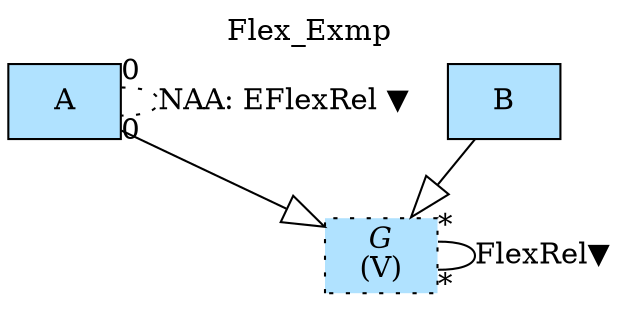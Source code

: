 digraph {graph[label=Flex_Exmp,labelloc=tl,labelfontsize=12];
"A"[shape=record,fillcolor=lightskyblue1,style = filled,label="A"];
"B"[shape=record,fillcolor=lightskyblue1,style = filled,label="B"];
"G"[shape=record,fillcolor=lightskyblue1,style ="filled,dotted",label=<{<I>G</I><br/>(V)}>];

"A"->"G"[arrowhead=onormal,arrowsize=2.0];
"B"->"G"[arrowhead=onormal,arrowsize=2.0];
"G"->"G"[label="FlexRel▼",dir=none,taillabel="*",headlabel="*"];
"A"->"A"[label="NAA: EFlexRel ▼",dir=none,taillabel="0",headlabel="0",style=dotted];
}